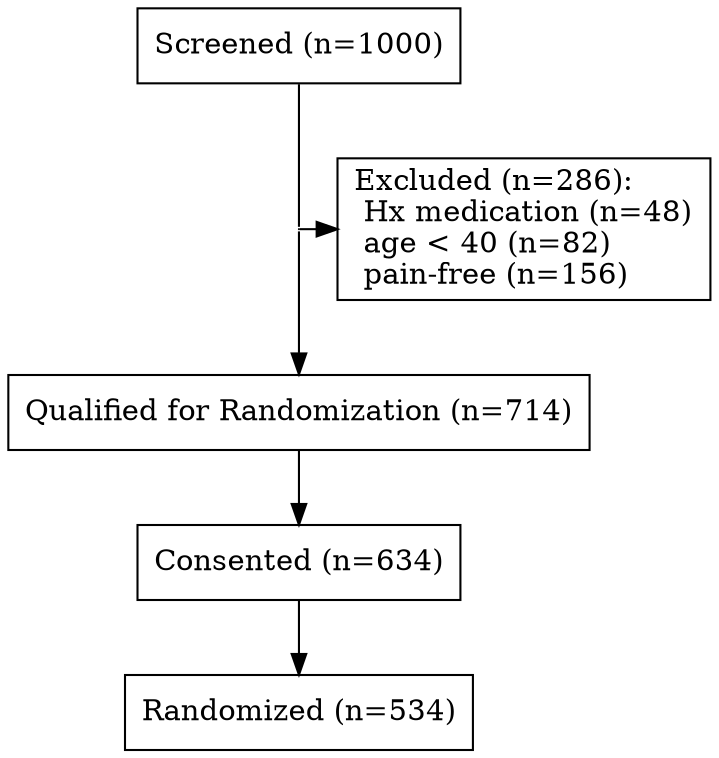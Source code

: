 digraph consort_diagram {
  graph [layout = dot]





# node definitions with substituted label text
  node [shape = rectangle, fillcolor = Biege, style="", fillcolor = "", color = ""]

node1 [label = "Screened (n=1000)"]
node2 [label = "Excluded (n=286):\l Hx medication (n=48)\l age < 40 (n=82)\l pain-free (n=156)\l"]
node3 [label = "Qualified for Randomization (n=714)"]
node4 [label = "Consented (n=634)"]
node5 [label = "Randomized (n=534)"]


## Invisible point node for joints

node [shape = point, width = 0]

P1

subgraph {
  rank = same; rankdir = LR; node1;
  }
subgraph {
  rank = same; rankdir = LR; P1; node2;
  }
subgraph {
  rank = same; rankdir = LR; node3;
  }
subgraph {
  rank = same; rankdir = LR; node4;
  }
subgraph {
  rank = same; rankdir = LR; node5;
  }

edge[style=""];

node1 -> P1 [arrowhead = none];
P1 -> node2;
P1 -> node3;
node3 -> node4;
node4 -> node5;


}
